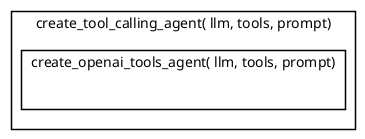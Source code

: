 @startuml

' https://api.python.langchain.com/en/latest/langchain_api_reference.html#module-langchain.agents

' https://api.python.langchain.com/en/latest/agents/langchain.agents.tool_calling_agent.base.create_tool_calling_agent.html#langchain.agents.tool_calling_agent.base.create_tool_calling_agent

rectangle create_tool_calling_agent( llm, tools, prompt)

' https://api.python.langchain.com/en/latest/agents/langchain.agents.openai_tools.base.create_openai_tools_agent.html
rectangle create_openai_tools_agent( llm, tools, prompt)

@enduml